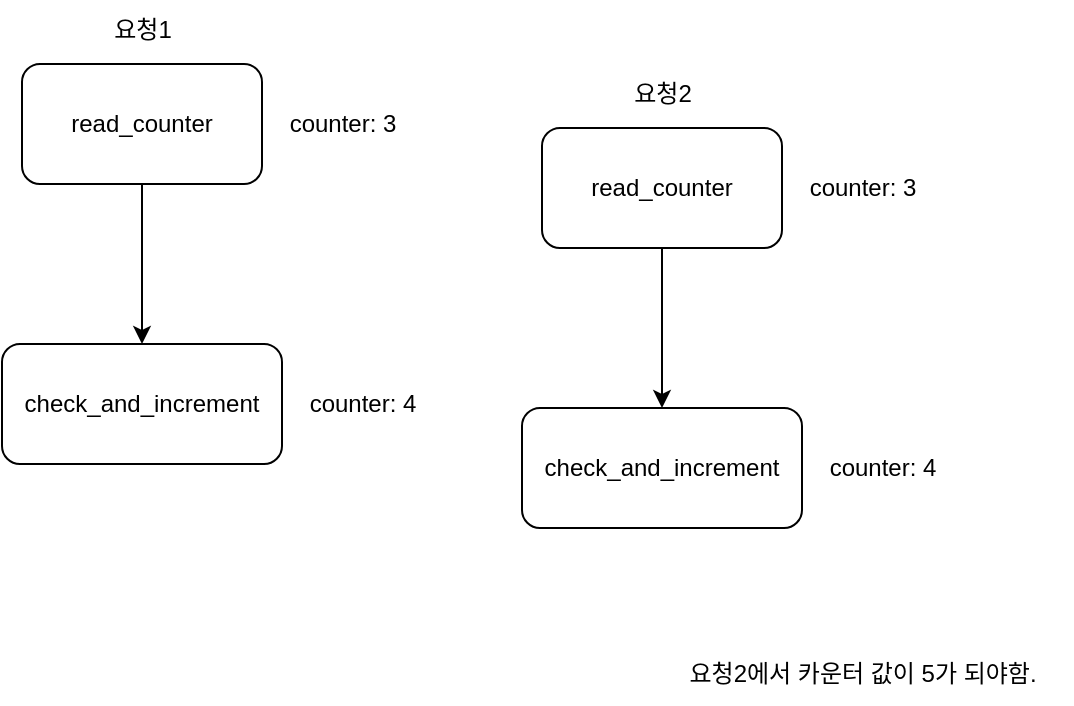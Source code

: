 <mxfile version="26.0.12">
  <diagram name="페이지-1" id="3Rb3CGdICYEsPzb7rZ8y">
    <mxGraphModel dx="1434" dy="772" grid="1" gridSize="10" guides="1" tooltips="1" connect="1" arrows="1" fold="1" page="1" pageScale="1" pageWidth="827" pageHeight="1169" math="0" shadow="0">
      <root>
        <mxCell id="0" />
        <mxCell id="1" parent="0" />
        <mxCell id="0cPcykIHkTJTMWDYubIv-3" value="" style="edgeStyle=orthogonalEdgeStyle;rounded=0;orthogonalLoop=1;jettySize=auto;html=1;" edge="1" parent="1" source="0cPcykIHkTJTMWDYubIv-1" target="0cPcykIHkTJTMWDYubIv-2">
          <mxGeometry relative="1" as="geometry" />
        </mxCell>
        <mxCell id="0cPcykIHkTJTMWDYubIv-1" value="read_counter" style="rounded=1;whiteSpace=wrap;html=1;" vertex="1" parent="1">
          <mxGeometry x="140" y="290" width="120" height="60" as="geometry" />
        </mxCell>
        <mxCell id="0cPcykIHkTJTMWDYubIv-2" value="check_and_increment" style="rounded=1;whiteSpace=wrap;html=1;" vertex="1" parent="1">
          <mxGeometry x="130" y="430" width="140" height="60" as="geometry" />
        </mxCell>
        <mxCell id="0cPcykIHkTJTMWDYubIv-4" value="요청1" style="text;html=1;align=center;verticalAlign=middle;resizable=0;points=[];autosize=1;strokeColor=none;fillColor=none;" vertex="1" parent="1">
          <mxGeometry x="175" y="258" width="50" height="30" as="geometry" />
        </mxCell>
        <mxCell id="0cPcykIHkTJTMWDYubIv-5" value="" style="edgeStyle=orthogonalEdgeStyle;rounded=0;orthogonalLoop=1;jettySize=auto;html=1;" edge="1" parent="1" source="0cPcykIHkTJTMWDYubIv-6" target="0cPcykIHkTJTMWDYubIv-7">
          <mxGeometry relative="1" as="geometry" />
        </mxCell>
        <mxCell id="0cPcykIHkTJTMWDYubIv-6" value="read_counter" style="rounded=1;whiteSpace=wrap;html=1;" vertex="1" parent="1">
          <mxGeometry x="400" y="322" width="120" height="60" as="geometry" />
        </mxCell>
        <mxCell id="0cPcykIHkTJTMWDYubIv-7" value="check_and_increment" style="rounded=1;whiteSpace=wrap;html=1;" vertex="1" parent="1">
          <mxGeometry x="390" y="462" width="140" height="60" as="geometry" />
        </mxCell>
        <mxCell id="0cPcykIHkTJTMWDYubIv-8" value="요청2" style="text;html=1;align=center;verticalAlign=middle;resizable=0;points=[];autosize=1;strokeColor=none;fillColor=none;" vertex="1" parent="1">
          <mxGeometry x="435" y="290" width="50" height="30" as="geometry" />
        </mxCell>
        <mxCell id="0cPcykIHkTJTMWDYubIv-10" value="counter: 3" style="text;html=1;align=center;verticalAlign=middle;resizable=0;points=[];autosize=1;strokeColor=none;fillColor=none;" vertex="1" parent="1">
          <mxGeometry x="260" y="305" width="80" height="30" as="geometry" />
        </mxCell>
        <mxCell id="0cPcykIHkTJTMWDYubIv-11" value="counter: 4" style="text;html=1;align=center;verticalAlign=middle;resizable=0;points=[];autosize=1;strokeColor=none;fillColor=none;" vertex="1" parent="1">
          <mxGeometry x="270" y="445" width="80" height="30" as="geometry" />
        </mxCell>
        <mxCell id="0cPcykIHkTJTMWDYubIv-12" value="counter: 3" style="text;html=1;align=center;verticalAlign=middle;resizable=0;points=[];autosize=1;strokeColor=none;fillColor=none;" vertex="1" parent="1">
          <mxGeometry x="520" y="337" width="80" height="30" as="geometry" />
        </mxCell>
        <mxCell id="0cPcykIHkTJTMWDYubIv-13" value="counter: 4" style="text;html=1;align=center;verticalAlign=middle;resizable=0;points=[];autosize=1;strokeColor=none;fillColor=none;" vertex="1" parent="1">
          <mxGeometry x="530" y="477" width="80" height="30" as="geometry" />
        </mxCell>
        <mxCell id="0cPcykIHkTJTMWDYubIv-14" value="요청2에서 카운터 값이 5가 되야함." style="text;html=1;align=center;verticalAlign=middle;resizable=0;points=[];autosize=1;strokeColor=none;fillColor=none;" vertex="1" parent="1">
          <mxGeometry x="455" y="580" width="210" height="30" as="geometry" />
        </mxCell>
      </root>
    </mxGraphModel>
  </diagram>
</mxfile>
